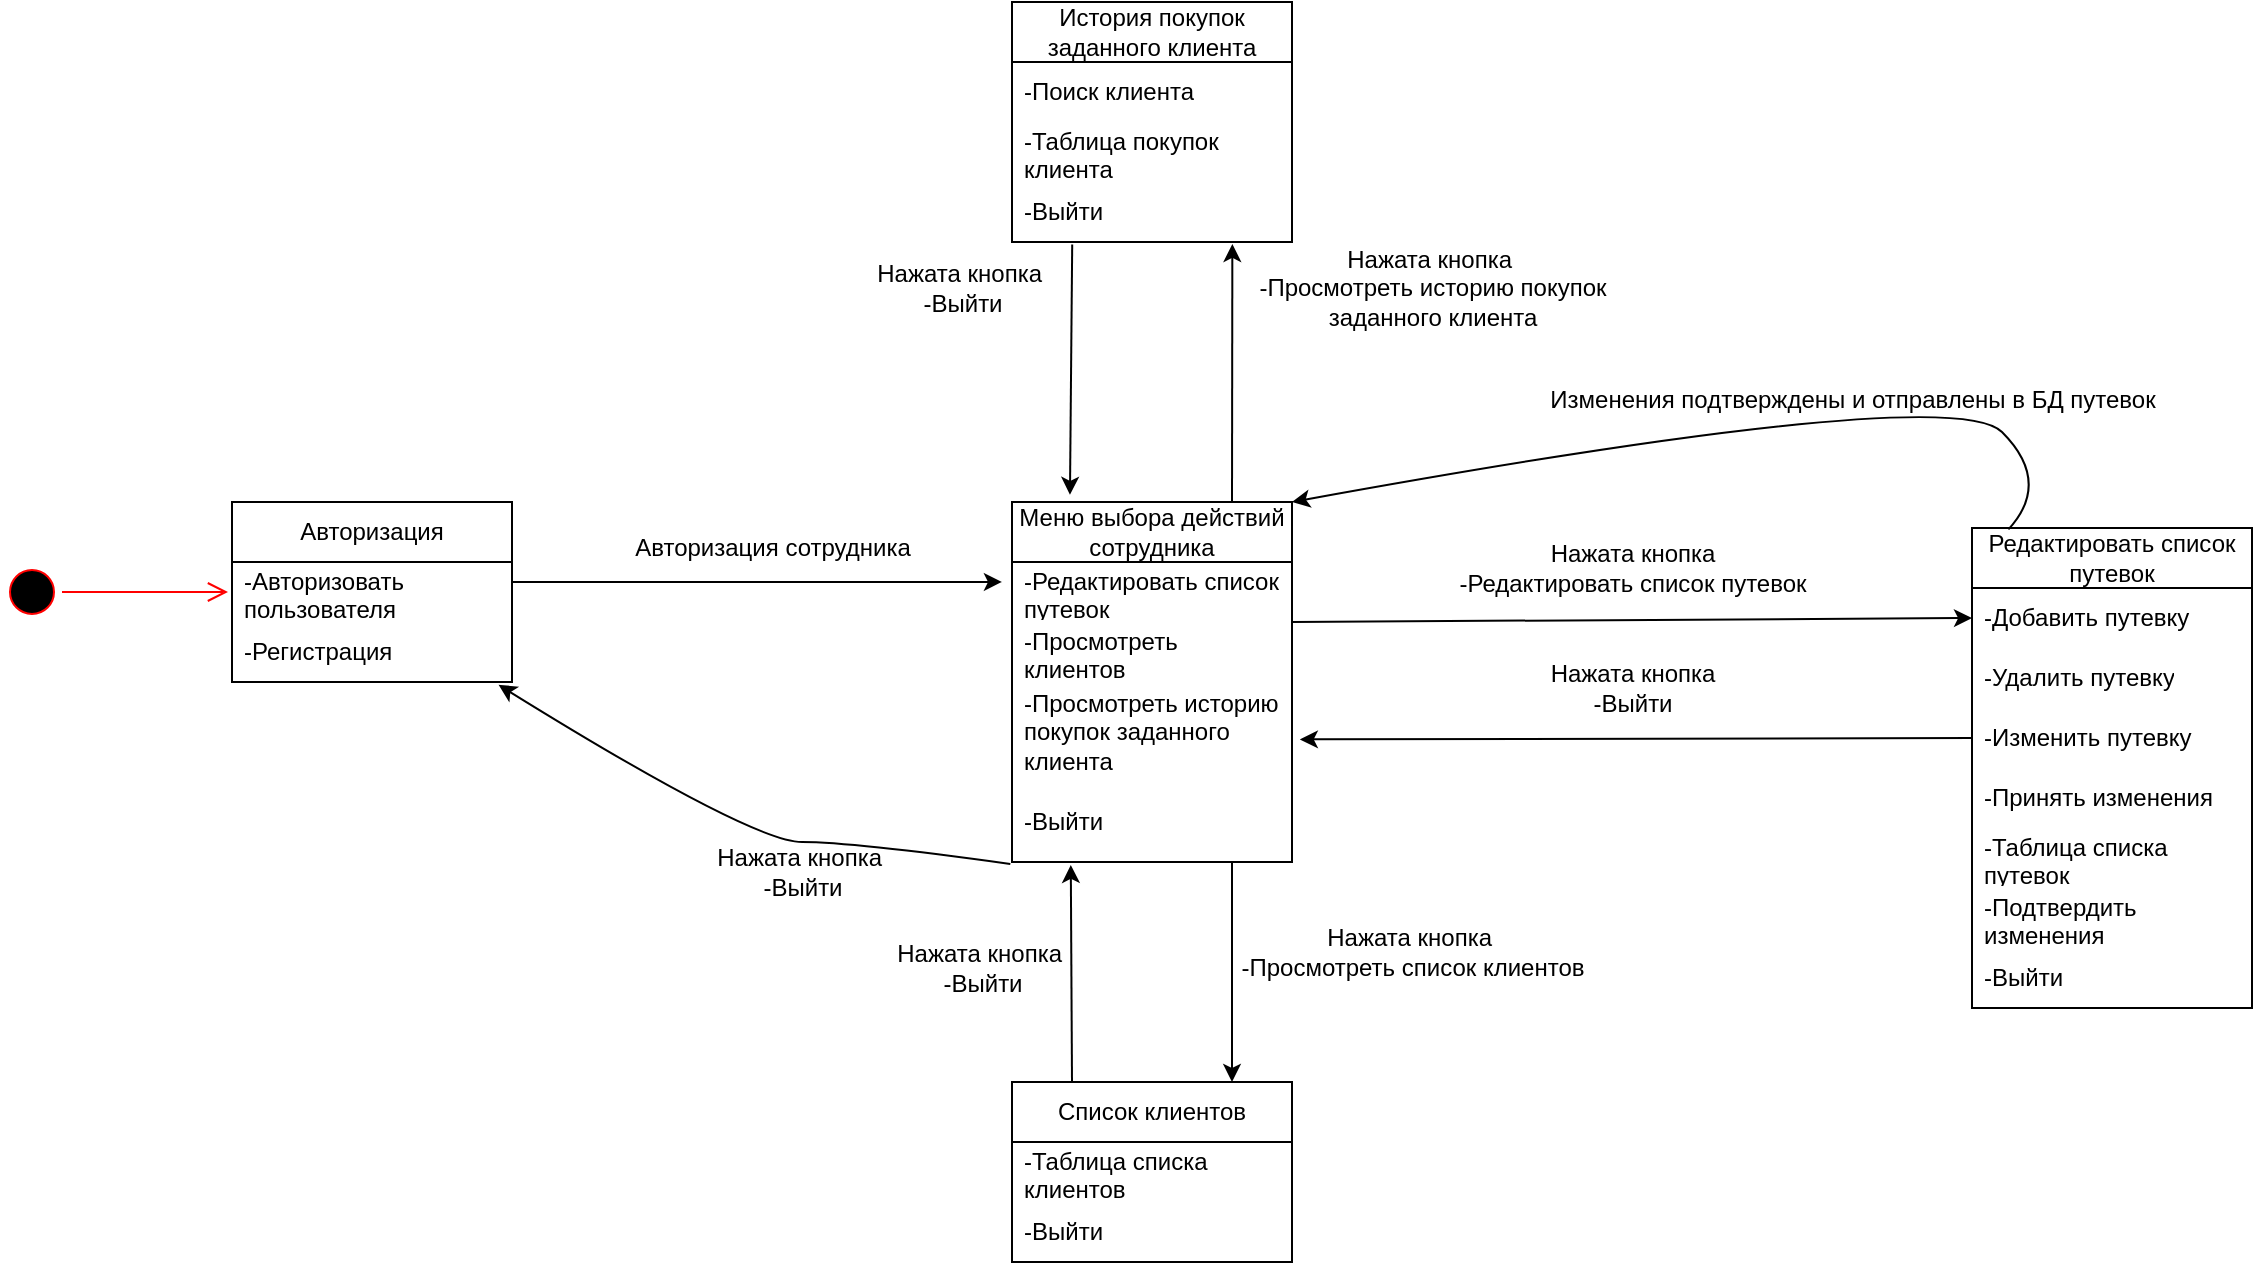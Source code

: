 <mxfile version="22.1.7" type="github">
  <diagram name="Страница — 1" id="CdA517lCgwH01hD9kOPD">
    <mxGraphModel dx="1661" dy="663" grid="1" gridSize="10" guides="1" tooltips="1" connect="1" arrows="1" fold="1" page="1" pageScale="1" pageWidth="1169" pageHeight="827" math="0" shadow="0">
      <root>
        <mxCell id="0" />
        <mxCell id="1" parent="0" />
        <mxCell id="J9RWOJ7TWWffCbHVTTw_-1" value="" style="ellipse;html=1;shape=startState;fillColor=#000000;strokeColor=#ff0000;" vertex="1" parent="1">
          <mxGeometry x="25" y="510" width="30" height="30" as="geometry" />
        </mxCell>
        <mxCell id="J9RWOJ7TWWffCbHVTTw_-2" value="" style="edgeStyle=orthogonalEdgeStyle;html=1;verticalAlign=bottom;endArrow=open;endSize=8;strokeColor=#ff0000;rounded=0;entryX=-0.011;entryY=0.491;entryDx=0;entryDy=0;entryPerimeter=0;" edge="1" parent="1" source="J9RWOJ7TWWffCbHVTTw_-1">
          <mxGeometry relative="1" as="geometry">
            <mxPoint x="138" y="525" as="targetPoint" />
          </mxGeometry>
        </mxCell>
        <mxCell id="J9RWOJ7TWWffCbHVTTw_-3" value="Авторизация" style="swimlane;fontStyle=0;childLayout=stackLayout;horizontal=1;startSize=30;horizontalStack=0;resizeParent=1;resizeParentMax=0;resizeLast=0;collapsible=1;marginBottom=0;whiteSpace=wrap;html=1;" vertex="1" parent="1">
          <mxGeometry x="140" y="480" width="140" height="90" as="geometry" />
        </mxCell>
        <mxCell id="J9RWOJ7TWWffCbHVTTw_-4" value="-Авторизовать пользователя" style="text;strokeColor=none;fillColor=none;align=left;verticalAlign=middle;spacingLeft=4;spacingRight=4;overflow=hidden;points=[[0,0.5],[1,0.5]];portConstraint=eastwest;rotatable=0;whiteSpace=wrap;html=1;" vertex="1" parent="J9RWOJ7TWWffCbHVTTw_-3">
          <mxGeometry y="30" width="140" height="30" as="geometry" />
        </mxCell>
        <mxCell id="J9RWOJ7TWWffCbHVTTw_-5" value="-Регистрация" style="text;strokeColor=none;fillColor=none;align=left;verticalAlign=middle;spacingLeft=4;spacingRight=4;overflow=hidden;points=[[0,0.5],[1,0.5]];portConstraint=eastwest;rotatable=0;whiteSpace=wrap;html=1;" vertex="1" parent="J9RWOJ7TWWffCbHVTTw_-3">
          <mxGeometry y="60" width="140" height="30" as="geometry" />
        </mxCell>
        <mxCell id="J9RWOJ7TWWffCbHVTTw_-6" value="Меню выбора действий сотрудника" style="swimlane;fontStyle=0;childLayout=stackLayout;horizontal=1;startSize=30;horizontalStack=0;resizeParent=1;resizeParentMax=0;resizeLast=0;collapsible=1;marginBottom=0;whiteSpace=wrap;html=1;" vertex="1" parent="1">
          <mxGeometry x="530" y="480" width="140" height="180" as="geometry" />
        </mxCell>
        <mxCell id="J9RWOJ7TWWffCbHVTTw_-7" value="-Редактировать список путевок" style="text;strokeColor=none;fillColor=none;align=left;verticalAlign=middle;spacingLeft=4;spacingRight=4;overflow=hidden;points=[[0,0.5],[1,0.5]];portConstraint=eastwest;rotatable=0;whiteSpace=wrap;html=1;" vertex="1" parent="J9RWOJ7TWWffCbHVTTw_-6">
          <mxGeometry y="30" width="140" height="30" as="geometry" />
        </mxCell>
        <mxCell id="J9RWOJ7TWWffCbHVTTw_-13" value="-Просмотреть клиентов" style="text;strokeColor=none;fillColor=none;align=left;verticalAlign=middle;spacingLeft=4;spacingRight=4;overflow=hidden;points=[[0,0.5],[1,0.5]];portConstraint=eastwest;rotatable=0;whiteSpace=wrap;html=1;" vertex="1" parent="J9RWOJ7TWWffCbHVTTw_-6">
          <mxGeometry y="60" width="140" height="30" as="geometry" />
        </mxCell>
        <mxCell id="J9RWOJ7TWWffCbHVTTw_-14" value="-Просмотреть историю покупок заданного клиента" style="text;strokeColor=none;fillColor=none;align=left;verticalAlign=middle;spacingLeft=4;spacingRight=4;overflow=hidden;points=[[0,0.5],[1,0.5]];portConstraint=eastwest;rotatable=0;whiteSpace=wrap;html=1;" vertex="1" parent="J9RWOJ7TWWffCbHVTTw_-6">
          <mxGeometry y="90" width="140" height="50" as="geometry" />
        </mxCell>
        <mxCell id="J9RWOJ7TWWffCbHVTTw_-8" value="-Выйти" style="text;strokeColor=none;fillColor=none;align=left;verticalAlign=middle;spacingLeft=4;spacingRight=4;overflow=hidden;points=[[0,0.5],[1,0.5]];portConstraint=eastwest;rotatable=0;whiteSpace=wrap;html=1;" vertex="1" parent="J9RWOJ7TWWffCbHVTTw_-6">
          <mxGeometry y="140" width="140" height="40" as="geometry" />
        </mxCell>
        <mxCell id="J9RWOJ7TWWffCbHVTTw_-11" value="" style="endArrow=classic;html=1;rounded=0;entryX=-0.036;entryY=0.333;entryDx=0;entryDy=0;entryPerimeter=0;exitX=1;exitY=0.333;exitDx=0;exitDy=0;exitPerimeter=0;" edge="1" parent="1" source="J9RWOJ7TWWffCbHVTTw_-4" target="J9RWOJ7TWWffCbHVTTw_-7">
          <mxGeometry width="50" height="50" relative="1" as="geometry">
            <mxPoint x="310" y="540" as="sourcePoint" />
            <mxPoint x="360" y="490" as="targetPoint" />
          </mxGeometry>
        </mxCell>
        <mxCell id="J9RWOJ7TWWffCbHVTTw_-12" value="Авторизация сотрудника" style="text;html=1;align=center;verticalAlign=middle;resizable=0;points=[];autosize=1;strokeColor=none;fillColor=none;" vertex="1" parent="1">
          <mxGeometry x="330" y="488" width="160" height="30" as="geometry" />
        </mxCell>
        <mxCell id="J9RWOJ7TWWffCbHVTTw_-15" value="" style="curved=1;endArrow=classic;html=1;rounded=0;exitX=-0.006;exitY=1.024;exitDx=0;exitDy=0;exitPerimeter=0;entryX=0.952;entryY=1.047;entryDx=0;entryDy=0;entryPerimeter=0;" edge="1" parent="1" source="J9RWOJ7TWWffCbHVTTw_-8" target="J9RWOJ7TWWffCbHVTTw_-5">
          <mxGeometry width="50" height="50" relative="1" as="geometry">
            <mxPoint x="400" y="650" as="sourcePoint" />
            <mxPoint x="450" y="600" as="targetPoint" />
            <Array as="points">
              <mxPoint x="450" y="650" />
              <mxPoint x="400" y="650" />
            </Array>
          </mxGeometry>
        </mxCell>
        <mxCell id="J9RWOJ7TWWffCbHVTTw_-16" value="Нажата кнопка&amp;nbsp;&lt;br&gt;-Выйти" style="text;html=1;align=center;verticalAlign=middle;resizable=0;points=[];autosize=1;strokeColor=none;fillColor=none;" vertex="1" parent="1">
          <mxGeometry x="370" y="645" width="110" height="40" as="geometry" />
        </mxCell>
        <mxCell id="J9RWOJ7TWWffCbHVTTw_-17" value="" style="endArrow=classic;html=1;rounded=0;entryX=0;entryY=0.5;entryDx=0;entryDy=0;" edge="1" parent="1" target="J9RWOJ7TWWffCbHVTTw_-19">
          <mxGeometry width="50" height="50" relative="1" as="geometry">
            <mxPoint x="670" y="540" as="sourcePoint" />
            <mxPoint x="870" y="540" as="targetPoint" />
          </mxGeometry>
        </mxCell>
        <mxCell id="J9RWOJ7TWWffCbHVTTw_-18" value="Редактировать список путевок" style="swimlane;fontStyle=0;childLayout=stackLayout;horizontal=1;startSize=30;horizontalStack=0;resizeParent=1;resizeParentMax=0;resizeLast=0;collapsible=1;marginBottom=0;whiteSpace=wrap;html=1;" vertex="1" parent="1">
          <mxGeometry x="1010" y="493" width="140" height="240" as="geometry" />
        </mxCell>
        <mxCell id="J9RWOJ7TWWffCbHVTTw_-19" value="-Добавить путевку" style="text;strokeColor=none;fillColor=none;align=left;verticalAlign=middle;spacingLeft=4;spacingRight=4;overflow=hidden;points=[[0,0.5],[1,0.5]];portConstraint=eastwest;rotatable=0;whiteSpace=wrap;html=1;" vertex="1" parent="J9RWOJ7TWWffCbHVTTw_-18">
          <mxGeometry y="30" width="140" height="30" as="geometry" />
        </mxCell>
        <mxCell id="J9RWOJ7TWWffCbHVTTw_-20" value="-Удалить путевку" style="text;strokeColor=none;fillColor=none;align=left;verticalAlign=middle;spacingLeft=4;spacingRight=4;overflow=hidden;points=[[0,0.5],[1,0.5]];portConstraint=eastwest;rotatable=0;whiteSpace=wrap;html=1;" vertex="1" parent="J9RWOJ7TWWffCbHVTTw_-18">
          <mxGeometry y="60" width="140" height="30" as="geometry" />
        </mxCell>
        <mxCell id="J9RWOJ7TWWffCbHVTTw_-23" value="-Изменить путевку" style="text;strokeColor=none;fillColor=none;align=left;verticalAlign=middle;spacingLeft=4;spacingRight=4;overflow=hidden;points=[[0,0.5],[1,0.5]];portConstraint=eastwest;rotatable=0;whiteSpace=wrap;html=1;" vertex="1" parent="J9RWOJ7TWWffCbHVTTw_-18">
          <mxGeometry y="90" width="140" height="30" as="geometry" />
        </mxCell>
        <mxCell id="J9RWOJ7TWWffCbHVTTw_-25" value="-Принять изменения" style="text;strokeColor=none;fillColor=none;align=left;verticalAlign=middle;spacingLeft=4;spacingRight=4;overflow=hidden;points=[[0,0.5],[1,0.5]];portConstraint=eastwest;rotatable=0;whiteSpace=wrap;html=1;" vertex="1" parent="J9RWOJ7TWWffCbHVTTw_-18">
          <mxGeometry y="120" width="140" height="30" as="geometry" />
        </mxCell>
        <mxCell id="J9RWOJ7TWWffCbHVTTw_-45" value="-Таблица списка путевок" style="text;strokeColor=none;fillColor=none;align=left;verticalAlign=middle;spacingLeft=4;spacingRight=4;overflow=hidden;points=[[0,0.5],[1,0.5]];portConstraint=eastwest;rotatable=0;whiteSpace=wrap;html=1;" vertex="1" parent="J9RWOJ7TWWffCbHVTTw_-18">
          <mxGeometry y="150" width="140" height="30" as="geometry" />
        </mxCell>
        <mxCell id="J9RWOJ7TWWffCbHVTTw_-24" value="-Подтвердить изменения" style="text;strokeColor=none;fillColor=none;align=left;verticalAlign=middle;spacingLeft=4;spacingRight=4;overflow=hidden;points=[[0,0.5],[1,0.5]];portConstraint=eastwest;rotatable=0;whiteSpace=wrap;html=1;" vertex="1" parent="J9RWOJ7TWWffCbHVTTw_-18">
          <mxGeometry y="180" width="140" height="30" as="geometry" />
        </mxCell>
        <mxCell id="J9RWOJ7TWWffCbHVTTw_-22" value="-Выйти" style="text;strokeColor=none;fillColor=none;align=left;verticalAlign=middle;spacingLeft=4;spacingRight=4;overflow=hidden;points=[[0,0.5],[1,0.5]];portConstraint=eastwest;rotatable=0;whiteSpace=wrap;html=1;" vertex="1" parent="J9RWOJ7TWWffCbHVTTw_-18">
          <mxGeometry y="210" width="140" height="30" as="geometry" />
        </mxCell>
        <mxCell id="J9RWOJ7TWWffCbHVTTw_-21" value="Нажата кнопка&lt;br&gt;-Редактировать список путевок" style="text;html=1;align=center;verticalAlign=middle;resizable=0;points=[];autosize=1;strokeColor=none;fillColor=none;" vertex="1" parent="1">
          <mxGeometry x="740" y="493" width="200" height="40" as="geometry" />
        </mxCell>
        <mxCell id="J9RWOJ7TWWffCbHVTTw_-26" value="" style="endArrow=classic;html=1;rounded=0;entryX=1.028;entryY=0.574;entryDx=0;entryDy=0;entryPerimeter=0;exitX=0;exitY=0.5;exitDx=0;exitDy=0;" edge="1" parent="1" source="J9RWOJ7TWWffCbHVTTw_-23" target="J9RWOJ7TWWffCbHVTTw_-14">
          <mxGeometry width="50" height="50" relative="1" as="geometry">
            <mxPoint x="950" y="650" as="sourcePoint" />
            <mxPoint x="1000" y="600" as="targetPoint" />
          </mxGeometry>
        </mxCell>
        <mxCell id="J9RWOJ7TWWffCbHVTTw_-27" value="Нажата кнопка&lt;br&gt;-Выйти" style="text;html=1;align=center;verticalAlign=middle;resizable=0;points=[];autosize=1;strokeColor=none;fillColor=none;" vertex="1" parent="1">
          <mxGeometry x="785" y="553" width="110" height="40" as="geometry" />
        </mxCell>
        <mxCell id="J9RWOJ7TWWffCbHVTTw_-28" value="" style="curved=1;endArrow=classic;html=1;rounded=0;entryX=1;entryY=0;entryDx=0;entryDy=0;exitX=0.13;exitY=0.003;exitDx=0;exitDy=0;exitPerimeter=0;" edge="1" parent="1" source="J9RWOJ7TWWffCbHVTTw_-18" target="J9RWOJ7TWWffCbHVTTw_-6">
          <mxGeometry width="50" height="50" relative="1" as="geometry">
            <mxPoint x="1010" y="490" as="sourcePoint" />
            <mxPoint x="1050" y="420" as="targetPoint" />
            <Array as="points">
              <mxPoint x="1050" y="470" />
              <mxPoint x="1000" y="420" />
            </Array>
          </mxGeometry>
        </mxCell>
        <mxCell id="J9RWOJ7TWWffCbHVTTw_-29" value="Изменения подтверждены и отправлены в БД путевок" style="text;html=1;align=center;verticalAlign=middle;resizable=0;points=[];autosize=1;strokeColor=none;fillColor=none;" vertex="1" parent="1">
          <mxGeometry x="785" y="414" width="330" height="30" as="geometry" />
        </mxCell>
        <mxCell id="J9RWOJ7TWWffCbHVTTw_-30" value="" style="endArrow=classic;html=1;rounded=0;" edge="1" parent="1">
          <mxGeometry width="50" height="50" relative="1" as="geometry">
            <mxPoint x="640" y="660" as="sourcePoint" />
            <mxPoint x="640" y="770" as="targetPoint" />
            <Array as="points">
              <mxPoint x="640" y="720" />
            </Array>
          </mxGeometry>
        </mxCell>
        <mxCell id="J9RWOJ7TWWffCbHVTTw_-31" value="Список клиентов" style="swimlane;fontStyle=0;childLayout=stackLayout;horizontal=1;startSize=30;horizontalStack=0;resizeParent=1;resizeParentMax=0;resizeLast=0;collapsible=1;marginBottom=0;whiteSpace=wrap;html=1;" vertex="1" parent="1">
          <mxGeometry x="530" y="770" width="140" height="90" as="geometry" />
        </mxCell>
        <mxCell id="J9RWOJ7TWWffCbHVTTw_-32" value="-Таблица списка клиентов" style="text;strokeColor=none;fillColor=none;align=left;verticalAlign=middle;spacingLeft=4;spacingRight=4;overflow=hidden;points=[[0,0.5],[1,0.5]];portConstraint=eastwest;rotatable=0;whiteSpace=wrap;html=1;" vertex="1" parent="J9RWOJ7TWWffCbHVTTw_-31">
          <mxGeometry y="30" width="140" height="30" as="geometry" />
        </mxCell>
        <mxCell id="J9RWOJ7TWWffCbHVTTw_-33" value="-Выйти" style="text;strokeColor=none;fillColor=none;align=left;verticalAlign=middle;spacingLeft=4;spacingRight=4;overflow=hidden;points=[[0,0.5],[1,0.5]];portConstraint=eastwest;rotatable=0;whiteSpace=wrap;html=1;" vertex="1" parent="J9RWOJ7TWWffCbHVTTw_-31">
          <mxGeometry y="60" width="140" height="30" as="geometry" />
        </mxCell>
        <mxCell id="J9RWOJ7TWWffCbHVTTw_-34" value="" style="endArrow=classic;html=1;rounded=0;entryX=0.21;entryY=1.036;entryDx=0;entryDy=0;entryPerimeter=0;" edge="1" parent="1" target="J9RWOJ7TWWffCbHVTTw_-8">
          <mxGeometry width="50" height="50" relative="1" as="geometry">
            <mxPoint x="560" y="770" as="sourcePoint" />
            <mxPoint x="610" y="720" as="targetPoint" />
          </mxGeometry>
        </mxCell>
        <mxCell id="J9RWOJ7TWWffCbHVTTw_-35" value="Нажата кнопка&amp;nbsp;&lt;br&gt;-Просмотреть список клиентов" style="text;html=1;align=center;verticalAlign=middle;resizable=0;points=[];autosize=1;strokeColor=none;fillColor=none;" vertex="1" parent="1">
          <mxGeometry x="630" y="685" width="200" height="40" as="geometry" />
        </mxCell>
        <mxCell id="J9RWOJ7TWWffCbHVTTw_-36" value="Нажата кнопка&amp;nbsp;&lt;br&gt;-Выйти" style="text;html=1;align=center;verticalAlign=middle;resizable=0;points=[];autosize=1;strokeColor=none;fillColor=none;" vertex="1" parent="1">
          <mxGeometry x="460" y="693" width="110" height="40" as="geometry" />
        </mxCell>
        <mxCell id="J9RWOJ7TWWffCbHVTTw_-37" value="История покупок заданного клиента" style="swimlane;fontStyle=0;childLayout=stackLayout;horizontal=1;startSize=30;horizontalStack=0;resizeParent=1;resizeParentMax=0;resizeLast=0;collapsible=1;marginBottom=0;whiteSpace=wrap;html=1;" vertex="1" parent="1">
          <mxGeometry x="530" y="230" width="140" height="120" as="geometry" />
        </mxCell>
        <mxCell id="J9RWOJ7TWWffCbHVTTw_-38" value="-Поиск клиента" style="text;strokeColor=none;fillColor=none;align=left;verticalAlign=middle;spacingLeft=4;spacingRight=4;overflow=hidden;points=[[0,0.5],[1,0.5]];portConstraint=eastwest;rotatable=0;whiteSpace=wrap;html=1;" vertex="1" parent="J9RWOJ7TWWffCbHVTTw_-37">
          <mxGeometry y="30" width="140" height="30" as="geometry" />
        </mxCell>
        <mxCell id="J9RWOJ7TWWffCbHVTTw_-42" value="-Таблица покупок клиента" style="text;strokeColor=none;fillColor=none;align=left;verticalAlign=middle;spacingLeft=4;spacingRight=4;overflow=hidden;points=[[0,0.5],[1,0.5]];portConstraint=eastwest;rotatable=0;whiteSpace=wrap;html=1;" vertex="1" parent="J9RWOJ7TWWffCbHVTTw_-37">
          <mxGeometry y="60" width="140" height="30" as="geometry" />
        </mxCell>
        <mxCell id="J9RWOJ7TWWffCbHVTTw_-39" value="-Выйти" style="text;strokeColor=none;fillColor=none;align=left;verticalAlign=middle;spacingLeft=4;spacingRight=4;overflow=hidden;points=[[0,0.5],[1,0.5]];portConstraint=eastwest;rotatable=0;whiteSpace=wrap;html=1;" vertex="1" parent="J9RWOJ7TWWffCbHVTTw_-37">
          <mxGeometry y="90" width="140" height="30" as="geometry" />
        </mxCell>
        <mxCell id="J9RWOJ7TWWffCbHVTTw_-40" value="" style="endArrow=classic;html=1;rounded=0;entryX=0.787;entryY=1.033;entryDx=0;entryDy=0;entryPerimeter=0;" edge="1" parent="1" target="J9RWOJ7TWWffCbHVTTw_-39">
          <mxGeometry width="50" height="50" relative="1" as="geometry">
            <mxPoint x="640" y="480" as="sourcePoint" />
            <mxPoint x="690" y="430" as="targetPoint" />
          </mxGeometry>
        </mxCell>
        <mxCell id="J9RWOJ7TWWffCbHVTTw_-41" value="Нажата кнопка&amp;nbsp;&lt;br&gt;-Просмотреть историю покупок &lt;br&gt;заданного клиента" style="text;html=1;align=center;verticalAlign=middle;resizable=0;points=[];autosize=1;strokeColor=none;fillColor=none;" vertex="1" parent="1">
          <mxGeometry x="640" y="343" width="200" height="60" as="geometry" />
        </mxCell>
        <mxCell id="J9RWOJ7TWWffCbHVTTw_-43" value="" style="endArrow=classic;html=1;rounded=0;exitX=0.215;exitY=1.043;exitDx=0;exitDy=0;exitPerimeter=0;entryX=0.207;entryY=-0.02;entryDx=0;entryDy=0;entryPerimeter=0;" edge="1" parent="1" source="J9RWOJ7TWWffCbHVTTw_-39" target="J9RWOJ7TWWffCbHVTTw_-6">
          <mxGeometry width="50" height="50" relative="1" as="geometry">
            <mxPoint x="560" y="430" as="sourcePoint" />
            <mxPoint x="610" y="380" as="targetPoint" />
          </mxGeometry>
        </mxCell>
        <mxCell id="J9RWOJ7TWWffCbHVTTw_-44" value="Нажата кнопка&amp;nbsp;&lt;br&gt;-Выйти" style="text;html=1;align=center;verticalAlign=middle;resizable=0;points=[];autosize=1;strokeColor=none;fillColor=none;" vertex="1" parent="1">
          <mxGeometry x="450" y="353" width="110" height="40" as="geometry" />
        </mxCell>
      </root>
    </mxGraphModel>
  </diagram>
</mxfile>

